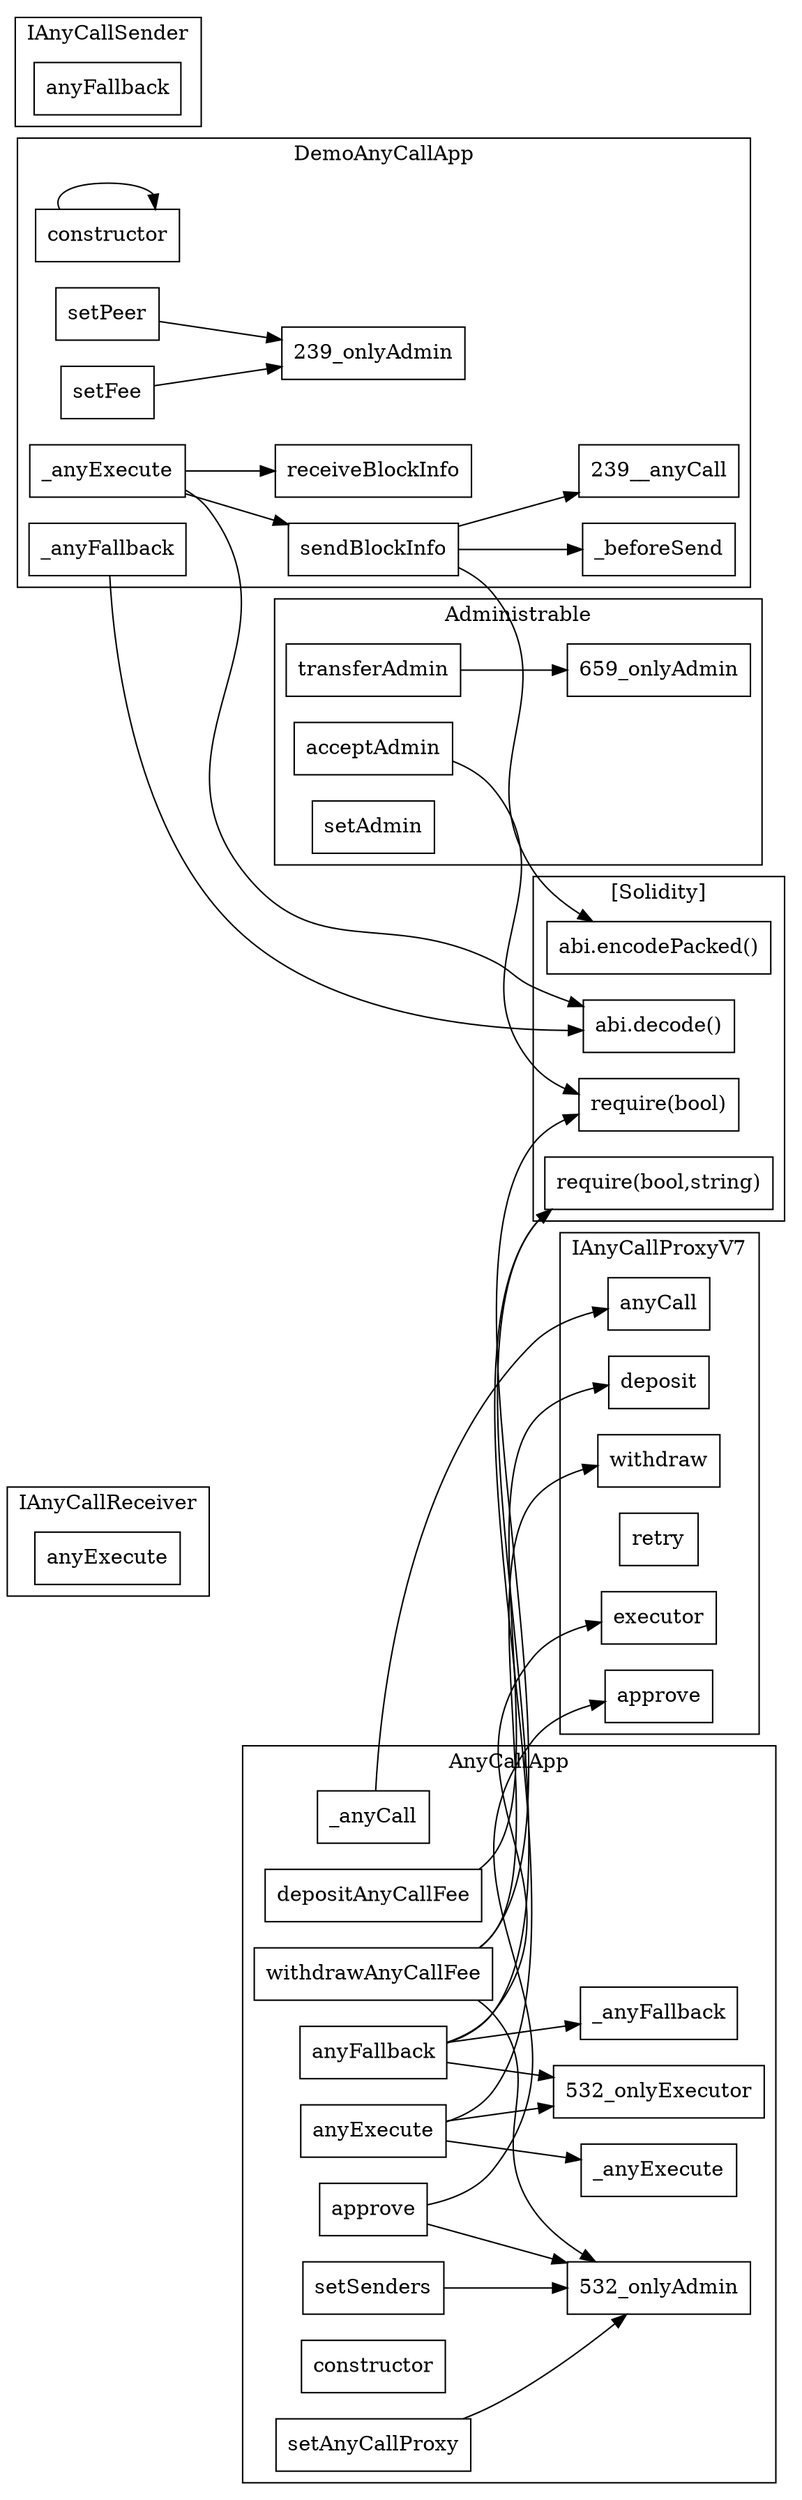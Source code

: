 strict digraph {
rankdir="LR"
node [shape=box]
subgraph cluster_740_IAnyCallReceiver {
label = "IAnyCallReceiver"
"740_anyExecute" [label="anyExecute"]
}subgraph cluster_239_DemoAnyCallApp {
label = "DemoAnyCallApp"
"239_sendBlockInfo" [label="sendBlockInfo"]
"239_constructor" [label="constructor"]
"239_setPeer" [label="setPeer"]
"239_setFee" [label="setFee"]
"239__beforeSend" [label="_beforeSend"]
"239_receiveBlockInfo" [label="receiveBlockInfo"]
"239__anyFallback" [label="_anyFallback"]
"239__anyExecute" [label="_anyExecute"]
"239__anyExecute" -> "239_sendBlockInfo"
"239__anyExecute" -> "239_receiveBlockInfo"
"239_sendBlockInfo" -> "239__anyCall"
"239_setFee" -> "239_onlyAdmin"
"239_sendBlockInfo" -> "239__beforeSend"
"239_setPeer" -> "239_onlyAdmin"
"239_constructor" -> "239_constructor"
}subgraph cluster_722_IAnyCallProxyV7 {
label = "IAnyCallProxyV7"
"722_withdraw" [label="withdraw"]
"722_executor" [label="executor"]
"722_approve" [label="approve"]
"722_retry" [label="retry"]
"722_anyCall" [label="anyCall"]
"722_deposit" [label="deposit"]
}subgraph cluster_659_Administrable {
label = "Administrable"
"659_transferAdmin" [label="transferAdmin"]
"659_acceptAdmin" [label="acceptAdmin"]
"659_setAdmin" [label="setAdmin"]
"659_transferAdmin" -> "659_onlyAdmin"
}subgraph cluster_532_AnyCallApp {
label = "AnyCallApp"
"532__anyFallback" [label="_anyFallback"]
"532_anyFallback" [label="anyFallback"]
"532_setSenders" [label="setSenders"]
"532__anyCall" [label="_anyCall"]
"532_anyExecute" [label="anyExecute"]
"532_withdrawAnyCallFee" [label="withdrawAnyCallFee"]
"532_depositAnyCallFee" [label="depositAnyCallFee"]
"532_setAnyCallProxy" [label="setAnyCallProxy"]
"532_constructor" [label="constructor"]
"532__anyExecute" [label="_anyExecute"]
"532_approve" [label="approve"]
"532_approve" -> "532_onlyAdmin"
"532_anyExecute" -> "532__anyExecute"
"532_withdrawAnyCallFee" -> "532_onlyAdmin"
"532_setSenders" -> "532_onlyAdmin"
"532_anyFallback" -> "532__anyFallback"
"532_anyExecute" -> "532_onlyExecutor"
"532_anyFallback" -> "532_onlyExecutor"
"532_setAnyCallProxy" -> "532_onlyAdmin"
}subgraph cluster_760_IAnyCallSender {
label = "IAnyCallSender"
"760_anyFallback" [label="anyFallback"]
}subgraph cluster_solidity {
label = "[Solidity]"
"abi.encodePacked()" 
"abi.decode()" 
"require(bool)" 
"require(bool,string)" 
"532_anyFallback" -> "require(bool,string)"
"239__anyExecute" -> "abi.decode()"
"532_anyExecute" -> "require(bool,string)"
"659_acceptAdmin" -> "require(bool)"
"239_sendBlockInfo" -> "abi.encodePacked()"
"239__anyFallback" -> "abi.decode()"
"532_withdrawAnyCallFee" -> "require(bool)"
}"532_depositAnyCallFee" -> "722_deposit"
"532_withdrawAnyCallFee" -> "722_withdraw"
"532_approve" -> "722_approve"
"532_anyFallback" -> "722_executor"
"532__anyCall" -> "722_anyCall"
}